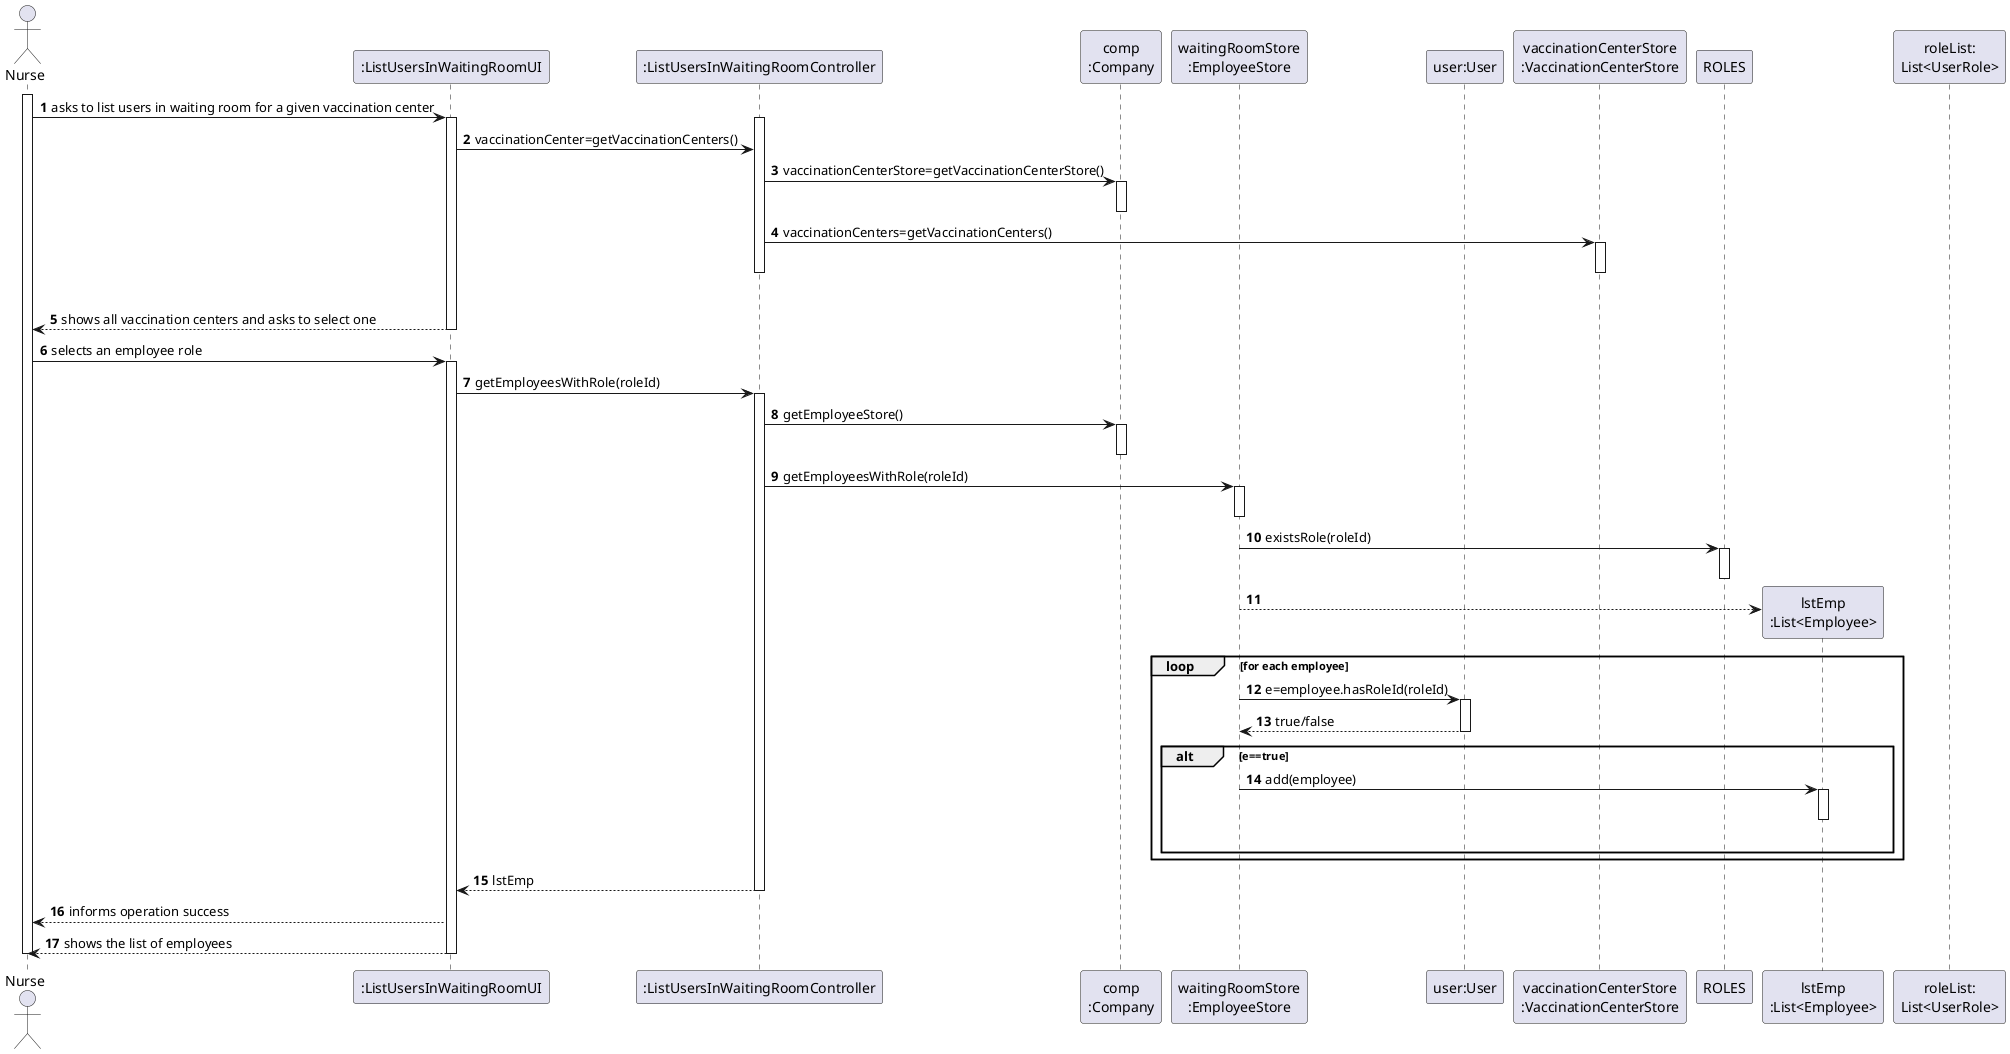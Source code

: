 @startuml
autonumber
'hide footbox
actor "Nurse" as NURSE

participant ":ListUsersInWaitingRoomUI" as UI
participant ":ListUsersInWaitingRoomController" as CTRL
participant "comp\n:Company" as COMP
participant "waitingRoomStore\n:EmployeeStore" as EMPS
participant "waitingRoomStore\n:EmployeeStore" as EMPS
participant "user:User" as USER
participant "vaccinationCenterStore\n:VaccinationCenterStore" as VACS

activate NURSE
NURSE -> UI : asks to list users in waiting room for a given vaccination center
activate UI
activate CTRL
UI -> CTRL : vaccinationCenter=getVaccinationCenters()
CTRL -> COMP : vaccinationCenterStore=getVaccinationCenterStore()
activate COMP
deactivate COMP

CTRL -> VACS : vaccinationCenters=getVaccinationCenters()
activate VACS
|||
deactivate VACS
deactivate CTRL

UI --> NURSE : shows all vaccination centers and asks to select one
deactivate UI

NURSE -> UI : selects an employee role
activate UI

UI -> CTRL : getEmployeesWithRole(roleId)
activate CTRL

CTRL -> COMP: getEmployeeStore()
activate COMP
deactivate COMP
CTRL -> EMPS: getEmployeesWithRole(roleId)
activate EMPS
deactivate EMPS
EMPS -> ROLES: existsRole(roleId)
activate ROLES
deactivate ROLES
create "lstEmp\n:List<Employee>" as LST
EMPS --> LST

loop for each employee
    EMPS -> USER: e=employee.hasRoleId(roleId)
  activate USER
    USER --> EMPS: true/false
  deactivate USER
    alt e==true
        EMPS -> LST: add(employee)
      activate LST
    |||
    deactivate LST
    end
end

CTRL --> UI: lstEmp

deactivate COMP
deactivate CTRL
UI --> NURSE : informs operation success
UI --> NURSE: shows the list of employees
deactivate UI

deactivate UI
deactivate CTRL
deactivate NURSE

participant "roleList:\nList<UserRole>"

@enduml

